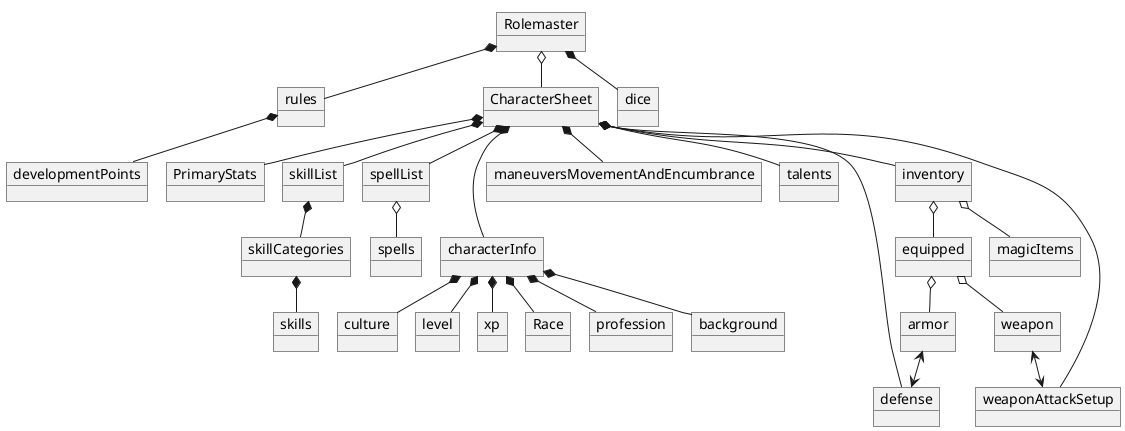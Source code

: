 @startuml
'https://plantuml.com/object-diagram
!pragma layout smetana
object Rolemaster
object inventory
object PrimaryStats
object skillList
object spellList
object equipped
object characterInfo
object Race
object profession
object background
object rules
object maneuversMovementAndEncumbrance
object developmentPoints
object talents
object culture
object CharacterSheet
object skillCategories
object dice
object defense
object weaponAttackSetup
object skills
object spells
object magicItems
object armor
object weapon
object level
object xp

Rolemaster o-- CharacterSheet
Rolemaster *-- rules
Rolemaster *-- dice
CharacterSheet *-- PrimaryStats
CharacterSheet *-- skillList
CharacterSheet *-- spellList
CharacterSheet *--- characterInfo
CharacterSheet *-- inventory
characterInfo *-- Race
characterInfo *-- profession
characterInfo *-- background
characterInfo *-- culture
CharacterSheet *-- talents
CharacterSheet *-- defense
inventory o-- equipped
CharacterSheet *-- maneuversMovementAndEncumbrance
CharacterSheet *-- weaponAttackSetup
skillList *-- skillCategories
skillCategories *-- skills
spellList o-- spells
inventory o-- magicItems
equipped o-- armor
equipped o-- weapon
weapon <--> weaponAttackSetup
armor <--> defense
characterInfo *-- level
characterInfo *-- xp
rules *-- developmentPoints

@enduml
extends <|-- (is-a)
composition *-- (must-have)
Aggregation o-- (can-have)
Associering <--